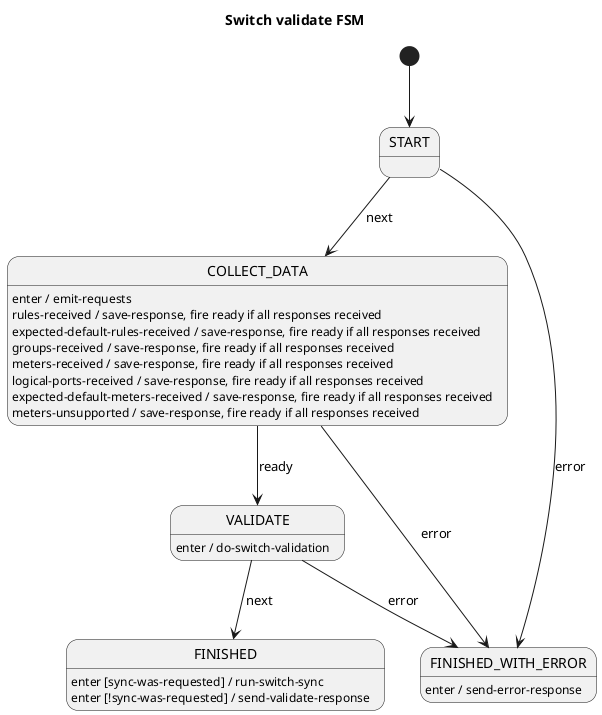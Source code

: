 @startuml
title Switch validate FSM

[*] --> START

START --> COLLECT_DATA : next
START --> FINISHED_WITH_ERROR : error

COLLECT_DATA --> VALIDATE : ready
COLLECT_DATA --> FINISHED_WITH_ERROR : error
COLLECT_DATA : enter / emit-requests
COLLECT_DATA : rules-received / save-response, fire ready if all responses received
COLLECT_DATA : expected-default-rules-received / save-response, fire ready if all responses received
COLLECT_DATA : groups-received / save-response, fire ready if all responses received
COLLECT_DATA : meters-received / save-response, fire ready if all responses received
COLLECT_DATA : logical-ports-received / save-response, fire ready if all responses received
COLLECT_DATA : expected-default-meters-received / save-response, fire ready if all responses received
COLLECT_DATA : meters-unsupported / save-response, fire ready if all responses received

VALIDATE --> FINISHED : next
VALIDATE --> FINISHED_WITH_ERROR : error
VALIDATE : enter / do-switch-validation

FINISHED : enter [sync-was-requested] / run-switch-sync
FINISHED : enter [!sync-was-requested] / send-validate-response

FINISHED_WITH_ERROR : enter / send-error-response

@enduml
